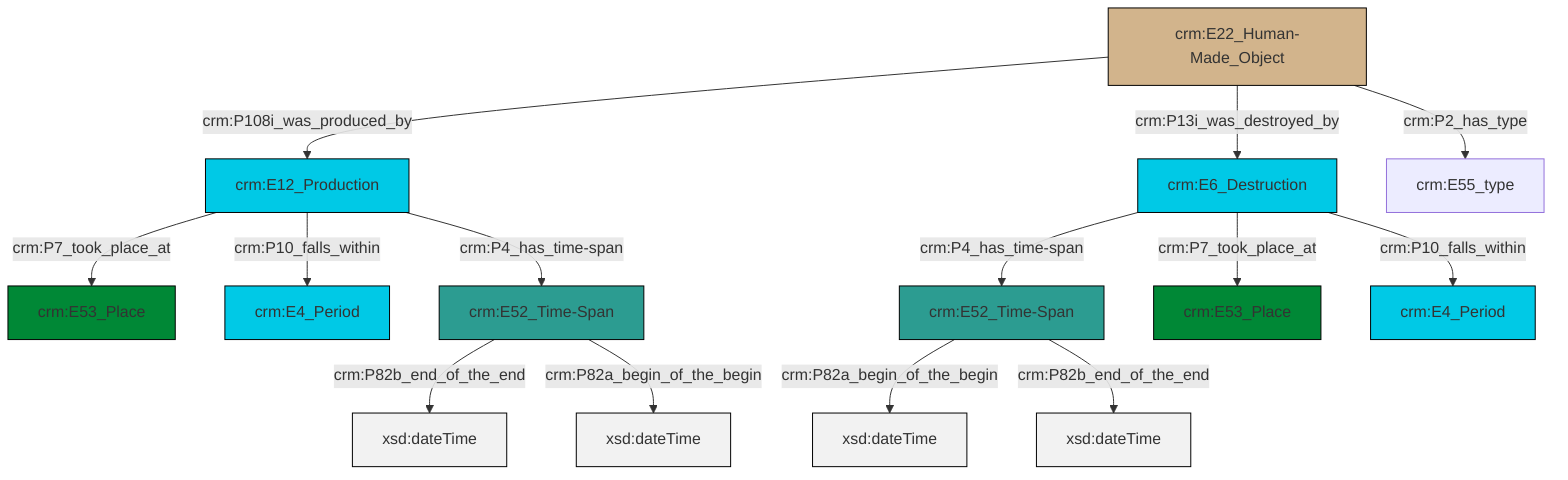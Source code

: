 graph TD
classDef Literal fill:#f2f2f2,stroke:#000000;
classDef CRM_Entity fill:#FFFFFF,stroke:#000000;
classDef Temporal_Entity fill:#00C9E6, stroke:#000000;
classDef Type fill:#E18312, stroke:#000000;
classDef Time-Span fill:#2C9C91, stroke:#000000;
classDef Appellation fill:#FFEB7F, stroke:#000000;
classDef Place fill:#008836, stroke:#000000;
classDef Persistent_Item fill:#B266B2, stroke:#000000;
classDef Conceptual_Object fill:#FFD700, stroke:#000000;
classDef Physical_Thing fill:#D2B48C, stroke:#000000;
classDef Actor fill:#f58aad, stroke:#000000;
classDef PC_Classes fill:#4ce600, stroke:#000000;
classDef Multi fill:#cccccc,stroke:#000000;

2["crm:E22_Human-Made_Object"]:::Physical_Thing -->|crm:P108i_was_produced_by| 3["crm:E12_Production"]:::Temporal_Entity
6["crm:E52_Time-Span"]:::Time-Span -->|crm:P82a_begin_of_the_begin| 7[xsd:dateTime]:::Literal
9["crm:E6_Destruction"]:::Temporal_Entity -->|crm:P4_has_time-span| 6["crm:E52_Time-Span"]:::Time-Span
3["crm:E12_Production"]:::Temporal_Entity -->|crm:P7_took_place_at| 10["crm:E53_Place"]:::Place
9["crm:E6_Destruction"]:::Temporal_Entity -->|crm:P7_took_place_at| 4["crm:E53_Place"]:::Place
6["crm:E52_Time-Span"]:::Time-Span -->|crm:P82b_end_of_the_end| 12[xsd:dateTime]:::Literal
13["crm:E52_Time-Span"]:::Time-Span -->|crm:P82b_end_of_the_end| 14[xsd:dateTime]:::Literal
3["crm:E12_Production"]:::Temporal_Entity -->|crm:P10_falls_within| 15["crm:E4_Period"]:::Temporal_Entity
9["crm:E6_Destruction"]:::Temporal_Entity -->|crm:P10_falls_within| 17["crm:E4_Period"]:::Temporal_Entity
2["crm:E22_Human-Made_Object"]:::Physical_Thing -->|crm:P13i_was_destroyed_by| 9["crm:E6_Destruction"]:::Temporal_Entity
13["crm:E52_Time-Span"]:::Time-Span -->|crm:P82a_begin_of_the_begin| 21[xsd:dateTime]:::Literal
2["crm:E22_Human-Made_Object"]:::Physical_Thing -->|crm:P2_has_type| 0["crm:E55_type"]:::Default
3["crm:E12_Production"]:::Temporal_Entity -->|crm:P4_has_time-span| 13["crm:E52_Time-Span"]:::Time-Span